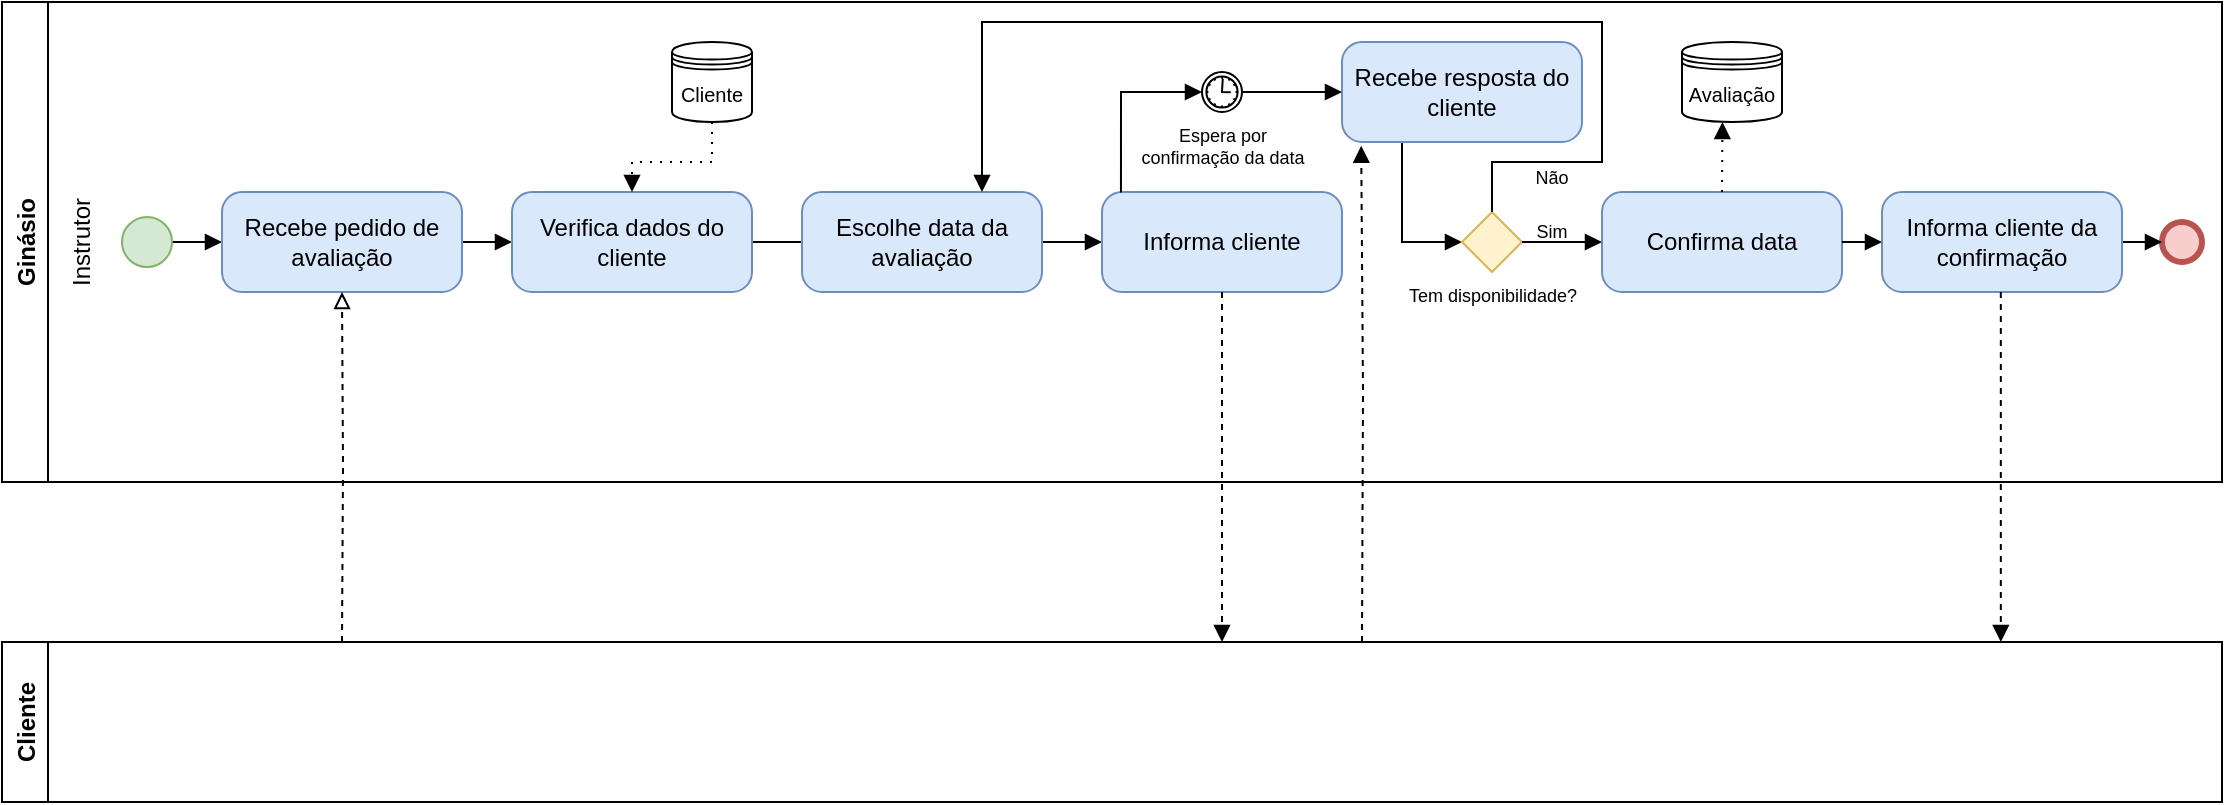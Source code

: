 <mxfile version="20.3.0" type="device"><diagram id="R2lEEEUBdFMjLlhIrx00" name="Page-1"><mxGraphModel dx="1153" dy="712" grid="1" gridSize="10" guides="1" tooltips="1" connect="1" arrows="1" fold="1" page="1" pageScale="1" pageWidth="850" pageHeight="1100" math="0" shadow="0" extFonts="Permanent Marker^https://fonts.googleapis.com/css?family=Permanent+Marker"><root><mxCell id="0"/><mxCell id="1" parent="0"/><mxCell id="FbWQHcf3tOXW2yUhKQ6o-1" value="Ginásio" style="swimlane;horizontal=0;" vertex="1" parent="1"><mxGeometry x="10" y="200" width="1110" height="240" as="geometry"/></mxCell><mxCell id="FbWQHcf3tOXW2yUhKQ6o-3" value="Instrutor" style="text;html=1;strokeColor=none;fillColor=none;align=center;verticalAlign=middle;whiteSpace=wrap;rounded=0;rotation=-90;" vertex="1" parent="FbWQHcf3tOXW2yUhKQ6o-1"><mxGeometry x="10" y="105" width="60" height="30" as="geometry"/></mxCell><mxCell id="FbWQHcf3tOXW2yUhKQ6o-8" style="edgeStyle=orthogonalEdgeStyle;rounded=0;orthogonalLoop=1;jettySize=auto;html=1;entryX=0;entryY=0.5;entryDx=0;entryDy=0;entryPerimeter=0;endArrow=block;endFill=1;" edge="1" parent="FbWQHcf3tOXW2yUhKQ6o-1" source="FbWQHcf3tOXW2yUhKQ6o-5" target="FbWQHcf3tOXW2yUhKQ6o-7"><mxGeometry relative="1" as="geometry"/></mxCell><mxCell id="FbWQHcf3tOXW2yUhKQ6o-5" value="" style="points=[[0.145,0.145,0],[0.5,0,0],[0.855,0.145,0],[1,0.5,0],[0.855,0.855,0],[0.5,1,0],[0.145,0.855,0],[0,0.5,0]];shape=mxgraph.bpmn.event;html=1;verticalLabelPosition=bottom;labelBackgroundColor=#ffffff;verticalAlign=top;align=center;perimeter=ellipsePerimeter;outlineConnect=0;aspect=fixed;outline=standard;symbol=general;fillColor=#d5e8d4;strokeColor=#82b366;" vertex="1" parent="FbWQHcf3tOXW2yUhKQ6o-1"><mxGeometry x="60" y="107.5" width="25" height="25" as="geometry"/></mxCell><mxCell id="FbWQHcf3tOXW2yUhKQ6o-11" style="edgeStyle=orthogonalEdgeStyle;rounded=0;orthogonalLoop=1;jettySize=auto;html=1;exitX=1;exitY=0.5;exitDx=0;exitDy=0;exitPerimeter=0;entryX=0;entryY=0.5;entryDx=0;entryDy=0;entryPerimeter=0;endArrow=block;endFill=1;" edge="1" parent="FbWQHcf3tOXW2yUhKQ6o-1" source="FbWQHcf3tOXW2yUhKQ6o-7" target="FbWQHcf3tOXW2yUhKQ6o-10"><mxGeometry relative="1" as="geometry"/></mxCell><mxCell id="FbWQHcf3tOXW2yUhKQ6o-7" value="Recebe pedido de avaliação" style="points=[[0.25,0,0],[0.5,0,0],[0.75,0,0],[1,0.25,0],[1,0.5,0],[1,0.75,0],[0.75,1,0],[0.5,1,0],[0.25,1,0],[0,0.75,0],[0,0.5,0],[0,0.25,0]];shape=mxgraph.bpmn.task;whiteSpace=wrap;rectStyle=rounded;size=10;taskMarker=abstract;fillColor=#dae8fc;strokeColor=#6c8ebf;" vertex="1" parent="FbWQHcf3tOXW2yUhKQ6o-1"><mxGeometry x="110" y="95" width="120" height="50" as="geometry"/></mxCell><mxCell id="FbWQHcf3tOXW2yUhKQ6o-13" style="edgeStyle=orthogonalEdgeStyle;rounded=0;orthogonalLoop=1;jettySize=auto;html=1;endArrow=block;endFill=1;" edge="1" parent="FbWQHcf3tOXW2yUhKQ6o-1" source="FbWQHcf3tOXW2yUhKQ6o-10"><mxGeometry relative="1" as="geometry"><mxPoint x="470" y="120.0" as="targetPoint"/></mxGeometry></mxCell><mxCell id="FbWQHcf3tOXW2yUhKQ6o-10" value="Verifica dados do cliente" style="points=[[0.25,0,0],[0.5,0,0],[0.75,0,0],[1,0.25,0],[1,0.5,0],[1,0.75,0],[0.75,1,0],[0.5,1,0],[0.25,1,0],[0,0.75,0],[0,0.5,0],[0,0.25,0]];shape=mxgraph.bpmn.task;whiteSpace=wrap;rectStyle=rounded;size=10;taskMarker=abstract;fillColor=#dae8fc;strokeColor=#6c8ebf;" vertex="1" parent="FbWQHcf3tOXW2yUhKQ6o-1"><mxGeometry x="255" y="95" width="120" height="50" as="geometry"/></mxCell><mxCell id="FbWQHcf3tOXW2yUhKQ6o-31" value="" style="group" vertex="1" connectable="0" parent="FbWQHcf3tOXW2yUhKQ6o-1"><mxGeometry x="335" y="20" width="40" height="40" as="geometry"/></mxCell><mxCell id="FbWQHcf3tOXW2yUhKQ6o-23" value="" style="shape=datastore;whiteSpace=wrap;html=1;labelPosition=center;verticalLabelPosition=bottom;align=center;verticalAlign=top;" vertex="1" parent="FbWQHcf3tOXW2yUhKQ6o-31"><mxGeometry width="40" height="40" as="geometry"/></mxCell><mxCell id="FbWQHcf3tOXW2yUhKQ6o-25" value="" style="group" vertex="1" connectable="0" parent="FbWQHcf3tOXW2yUhKQ6o-31"><mxGeometry width="40" height="40" as="geometry"/></mxCell><mxCell id="FbWQHcf3tOXW2yUhKQ6o-24" value="&lt;font style=&quot;font-size: 10px;&quot;&gt;Cliente&lt;/font&gt;" style="text;html=1;strokeColor=none;fillColor=none;align=center;verticalAlign=middle;whiteSpace=wrap;rounded=0;" vertex="1" parent="FbWQHcf3tOXW2yUhKQ6o-25"><mxGeometry x="4" y="20" width="32" height="12" as="geometry"/></mxCell><mxCell id="FbWQHcf3tOXW2yUhKQ6o-32" style="edgeStyle=orthogonalEdgeStyle;rounded=0;orthogonalLoop=1;jettySize=auto;html=1;entryX=0.5;entryY=0;entryDx=0;entryDy=0;entryPerimeter=0;fontSize=10;endArrow=block;endFill=1;dashed=1;dashPattern=1 4;" edge="1" parent="FbWQHcf3tOXW2yUhKQ6o-1" source="FbWQHcf3tOXW2yUhKQ6o-23" target="FbWQHcf3tOXW2yUhKQ6o-10"><mxGeometry relative="1" as="geometry"/></mxCell><mxCell id="FbWQHcf3tOXW2yUhKQ6o-44" style="edgeStyle=orthogonalEdgeStyle;rounded=0;orthogonalLoop=1;jettySize=auto;html=1;exitX=1;exitY=0.5;exitDx=0;exitDy=0;exitPerimeter=0;entryX=0;entryY=0.5;entryDx=0;entryDy=0;entryPerimeter=0;fontSize=9;endArrow=block;endFill=1;" edge="1" parent="FbWQHcf3tOXW2yUhKQ6o-1" source="FbWQHcf3tOXW2yUhKQ6o-33" target="FbWQHcf3tOXW2yUhKQ6o-43"><mxGeometry relative="1" as="geometry"/></mxCell><mxCell id="FbWQHcf3tOXW2yUhKQ6o-33" value="Escolhe data da avaliação" style="points=[[0.25,0,0],[0.5,0,0],[0.75,0,0],[1,0.25,0],[1,0.5,0],[1,0.75,0],[0.75,1,0],[0.5,1,0],[0.25,1,0],[0,0.75,0],[0,0.5,0],[0,0.25,0]];shape=mxgraph.bpmn.task;whiteSpace=wrap;rectStyle=rounded;size=10;taskMarker=abstract;fillColor=#dae8fc;strokeColor=#6c8ebf;" vertex="1" parent="FbWQHcf3tOXW2yUhKQ6o-1"><mxGeometry x="400" y="95" width="120" height="50" as="geometry"/></mxCell><mxCell id="FbWQHcf3tOXW2yUhKQ6o-43" value="Informa cliente" style="points=[[0.25,0,0],[0.5,0,0],[0.75,0,0],[1,0.25,0],[1,0.5,0],[1,0.75,0],[0.75,1,0],[0.5,1,0],[0.25,1,0],[0,0.75,0],[0,0.5,0],[0,0.25,0]];shape=mxgraph.bpmn.task;whiteSpace=wrap;rectStyle=rounded;size=10;taskMarker=abstract;fillColor=#dae8fc;strokeColor=#6c8ebf;" vertex="1" parent="FbWQHcf3tOXW2yUhKQ6o-1"><mxGeometry x="550" y="95" width="120" height="50" as="geometry"/></mxCell><mxCell id="FbWQHcf3tOXW2yUhKQ6o-47" value="Espera por &lt;br&gt;confirmação da data" style="points=[[0.145,0.145,0],[0.5,0,0],[0.855,0.145,0],[1,0.5,0],[0.855,0.855,0],[0.5,1,0],[0.145,0.855,0],[0,0.5,0]];shape=mxgraph.bpmn.event;html=1;verticalLabelPosition=bottom;labelBackgroundColor=#ffffff;verticalAlign=top;align=center;perimeter=ellipsePerimeter;outlineConnect=0;aspect=fixed;outline=standard;symbol=timer;fontSize=9;" vertex="1" parent="FbWQHcf3tOXW2yUhKQ6o-1"><mxGeometry x="600" y="35" width="20" height="20" as="geometry"/></mxCell><mxCell id="FbWQHcf3tOXW2yUhKQ6o-46" style="edgeStyle=orthogonalEdgeStyle;rounded=0;orthogonalLoop=1;jettySize=auto;html=1;fontSize=9;endArrow=block;endFill=1;entryX=0;entryY=0.5;entryDx=0;entryDy=0;entryPerimeter=0;exitX=0.079;exitY=0.006;exitDx=0;exitDy=0;exitPerimeter=0;" edge="1" parent="FbWQHcf3tOXW2yUhKQ6o-1" source="FbWQHcf3tOXW2yUhKQ6o-43" target="FbWQHcf3tOXW2yUhKQ6o-47"><mxGeometry relative="1" as="geometry"><mxPoint x="700" y="120" as="targetPoint"/><mxPoint x="560" y="90" as="sourcePoint"/><Array as="points"><mxPoint x="560" y="45"/></Array></mxGeometry></mxCell><mxCell id="FbWQHcf3tOXW2yUhKQ6o-52" style="edgeStyle=orthogonalEdgeStyle;rounded=0;orthogonalLoop=1;jettySize=auto;html=1;exitX=0.25;exitY=1;exitDx=0;exitDy=0;exitPerimeter=0;entryX=0;entryY=0.5;entryDx=0;entryDy=0;entryPerimeter=0;fontSize=9;endArrow=block;endFill=1;" edge="1" parent="FbWQHcf3tOXW2yUhKQ6o-1" source="FbWQHcf3tOXW2yUhKQ6o-49" target="FbWQHcf3tOXW2yUhKQ6o-51"><mxGeometry relative="1" as="geometry"/></mxCell><mxCell id="FbWQHcf3tOXW2yUhKQ6o-49" value="Recebe resposta do cliente" style="points=[[0.25,0,0],[0.5,0,0],[0.75,0,0],[1,0.25,0],[1,0.5,0],[1,0.75,0],[0.75,1,0],[0.5,1,0],[0.25,1,0],[0,0.75,0],[0,0.5,0],[0,0.25,0]];shape=mxgraph.bpmn.task;whiteSpace=wrap;rectStyle=rounded;size=10;taskMarker=abstract;fillColor=#dae8fc;strokeColor=#6c8ebf;" vertex="1" parent="FbWQHcf3tOXW2yUhKQ6o-1"><mxGeometry x="670" y="20" width="120" height="50" as="geometry"/></mxCell><mxCell id="FbWQHcf3tOXW2yUhKQ6o-48" style="edgeStyle=orthogonalEdgeStyle;rounded=0;orthogonalLoop=1;jettySize=auto;html=1;exitX=1;exitY=0.5;exitDx=0;exitDy=0;exitPerimeter=0;fontSize=9;endArrow=block;endFill=1;entryX=0;entryY=0.5;entryDx=0;entryDy=0;entryPerimeter=0;" edge="1" parent="FbWQHcf3tOXW2yUhKQ6o-1" source="FbWQHcf3tOXW2yUhKQ6o-47" target="FbWQHcf3tOXW2yUhKQ6o-49"><mxGeometry relative="1" as="geometry"><mxPoint x="680" y="120" as="targetPoint"/><Array as="points"><mxPoint x="670" y="45"/></Array></mxGeometry></mxCell><mxCell id="FbWQHcf3tOXW2yUhKQ6o-51" value="Tem disponibilidade?" style="points=[[0.25,0.25,0],[0.5,0,0],[0.75,0.25,0],[1,0.5,0],[0.75,0.75,0],[0.5,1,0],[0.25,0.75,0],[0,0.5,0]];shape=mxgraph.bpmn.gateway2;html=1;verticalLabelPosition=bottom;labelBackgroundColor=#ffffff;verticalAlign=top;align=center;perimeter=rhombusPerimeter;outlineConnect=0;outline=none;symbol=none;fontSize=9;fillColor=#fff2cc;strokeColor=#d6b656;" vertex="1" parent="FbWQHcf3tOXW2yUhKQ6o-1"><mxGeometry x="730" y="105" width="30" height="30" as="geometry"/></mxCell><mxCell id="FbWQHcf3tOXW2yUhKQ6o-53" style="edgeStyle=orthogonalEdgeStyle;rounded=0;orthogonalLoop=1;jettySize=auto;html=1;exitX=0.5;exitY=0;exitDx=0;exitDy=0;exitPerimeter=0;fontSize=9;endArrow=block;endFill=1;entryX=0.75;entryY=0;entryDx=0;entryDy=0;entryPerimeter=0;" edge="1" parent="FbWQHcf3tOXW2yUhKQ6o-1" source="FbWQHcf3tOXW2yUhKQ6o-51" target="FbWQHcf3tOXW2yUhKQ6o-33"><mxGeometry relative="1" as="geometry"><mxPoint x="820.0" y="40" as="targetPoint"/><Array as="points"><mxPoint x="745" y="80"/><mxPoint x="800" y="80"/><mxPoint x="800" y="10"/><mxPoint x="490" y="10"/></Array></mxGeometry></mxCell><mxCell id="FbWQHcf3tOXW2yUhKQ6o-55" value="Não" style="text;html=1;strokeColor=none;fillColor=none;align=center;verticalAlign=middle;whiteSpace=wrap;rounded=0;fontSize=9;" vertex="1" parent="FbWQHcf3tOXW2yUhKQ6o-1"><mxGeometry x="760" y="80" width="30" height="15" as="geometry"/></mxCell><mxCell id="FbWQHcf3tOXW2yUhKQ6o-56" value="Sim" style="text;html=1;strokeColor=none;fillColor=none;align=center;verticalAlign=middle;whiteSpace=wrap;rounded=0;fontSize=9;" vertex="1" parent="FbWQHcf3tOXW2yUhKQ6o-1"><mxGeometry x="760" y="107.5" width="30" height="15" as="geometry"/></mxCell><mxCell id="FbWQHcf3tOXW2yUhKQ6o-57" value="Confirma data" style="points=[[0.25,0,0],[0.5,0,0],[0.75,0,0],[1,0.25,0],[1,0.5,0],[1,0.75,0],[0.75,1,0],[0.5,1,0],[0.25,1,0],[0,0.75,0],[0,0.5,0],[0,0.25,0]];shape=mxgraph.bpmn.task;whiteSpace=wrap;rectStyle=rounded;size=10;taskMarker=abstract;fillColor=#dae8fc;strokeColor=#6c8ebf;" vertex="1" parent="FbWQHcf3tOXW2yUhKQ6o-1"><mxGeometry x="800" y="95" width="120" height="50" as="geometry"/></mxCell><mxCell id="FbWQHcf3tOXW2yUhKQ6o-59" value="" style="points=[[0.145,0.145,0],[0.5,0,0],[0.855,0.145,0],[1,0.5,0],[0.855,0.855,0],[0.5,1,0],[0.145,0.855,0],[0,0.5,0]];shape=mxgraph.bpmn.event;html=1;verticalLabelPosition=bottom;labelBackgroundColor=#ffffff;verticalAlign=top;align=center;perimeter=ellipsePerimeter;outlineConnect=0;aspect=fixed;outline=end;symbol=terminate2;fontSize=9;fillColor=#f8cecc;strokeColor=#b85450;" vertex="1" parent="FbWQHcf3tOXW2yUhKQ6o-1"><mxGeometry x="1080" y="110" width="20" height="20" as="geometry"/></mxCell><mxCell id="FbWQHcf3tOXW2yUhKQ6o-9" style="edgeStyle=orthogonalEdgeStyle;rounded=0;orthogonalLoop=1;jettySize=auto;html=1;entryX=0.5;entryY=1;entryDx=0;entryDy=0;entryPerimeter=0;dashed=1;endArrow=block;endFill=0;" edge="1" parent="1" target="FbWQHcf3tOXW2yUhKQ6o-7"><mxGeometry relative="1" as="geometry"><mxPoint x="180" y="520" as="sourcePoint"/></mxGeometry></mxCell><mxCell id="FbWQHcf3tOXW2yUhKQ6o-2" value="Cliente" style="swimlane;horizontal=0;" vertex="1" parent="1"><mxGeometry x="10" y="520" width="1110" height="80" as="geometry"/></mxCell><mxCell id="FbWQHcf3tOXW2yUhKQ6o-45" style="edgeStyle=orthogonalEdgeStyle;rounded=0;orthogonalLoop=1;jettySize=auto;html=1;exitX=0.5;exitY=1;exitDx=0;exitDy=0;exitPerimeter=0;fontSize=9;endArrow=block;endFill=1;dashed=1;" edge="1" parent="1" source="FbWQHcf3tOXW2yUhKQ6o-43"><mxGeometry relative="1" as="geometry"><mxPoint x="620" y="520" as="targetPoint"/></mxGeometry></mxCell><mxCell id="FbWQHcf3tOXW2yUhKQ6o-50" style="edgeStyle=orthogonalEdgeStyle;rounded=0;orthogonalLoop=1;jettySize=auto;html=1;fontSize=9;endArrow=block;endFill=1;dashed=1;entryX=0.08;entryY=1.038;entryDx=0;entryDy=0;entryPerimeter=0;" edge="1" parent="1" target="FbWQHcf3tOXW2yUhKQ6o-49"><mxGeometry relative="1" as="geometry"><mxPoint x="630" y="530" as="targetPoint"/><mxPoint x="690" y="520" as="sourcePoint"/></mxGeometry></mxCell><mxCell id="FbWQHcf3tOXW2yUhKQ6o-54" style="edgeStyle=orthogonalEdgeStyle;rounded=0;orthogonalLoop=1;jettySize=auto;html=1;exitX=1;exitY=0.5;exitDx=0;exitDy=0;exitPerimeter=0;fontSize=9;endArrow=block;endFill=1;" edge="1" parent="1" source="FbWQHcf3tOXW2yUhKQ6o-51"><mxGeometry relative="1" as="geometry"><mxPoint x="810" y="320" as="targetPoint"/></mxGeometry></mxCell><mxCell id="FbWQHcf3tOXW2yUhKQ6o-61" style="edgeStyle=orthogonalEdgeStyle;rounded=0;orthogonalLoop=1;jettySize=auto;html=1;exitX=1;exitY=0.5;exitDx=0;exitDy=0;exitPerimeter=0;entryX=0;entryY=0.5;entryDx=0;entryDy=0;entryPerimeter=0;fontSize=9;endArrow=block;endFill=1;" edge="1" parent="1" source="FbWQHcf3tOXW2yUhKQ6o-58" target="FbWQHcf3tOXW2yUhKQ6o-59"><mxGeometry relative="1" as="geometry"/></mxCell><mxCell id="FbWQHcf3tOXW2yUhKQ6o-58" value="Informa cliente da confirmação" style="points=[[0.25,0,0],[0.5,0,0],[0.75,0,0],[1,0.25,0],[1,0.5,0],[1,0.75,0],[0.75,1,0],[0.5,1,0],[0.25,1,0],[0,0.75,0],[0,0.5,0],[0,0.25,0]];shape=mxgraph.bpmn.task;whiteSpace=wrap;rectStyle=rounded;size=10;taskMarker=abstract;fillColor=#dae8fc;strokeColor=#6c8ebf;" vertex="1" parent="1"><mxGeometry x="950" y="295" width="120" height="50" as="geometry"/></mxCell><mxCell id="FbWQHcf3tOXW2yUhKQ6o-60" style="edgeStyle=orthogonalEdgeStyle;rounded=0;orthogonalLoop=1;jettySize=auto;html=1;exitX=1;exitY=0.5;exitDx=0;exitDy=0;exitPerimeter=0;entryX=0;entryY=0.5;entryDx=0;entryDy=0;entryPerimeter=0;fontSize=9;endArrow=block;endFill=1;" edge="1" parent="1" source="FbWQHcf3tOXW2yUhKQ6o-57" target="FbWQHcf3tOXW2yUhKQ6o-58"><mxGeometry relative="1" as="geometry"/></mxCell><mxCell id="FbWQHcf3tOXW2yUhKQ6o-62" style="edgeStyle=orthogonalEdgeStyle;rounded=0;orthogonalLoop=1;jettySize=auto;html=1;exitX=0.5;exitY=1;exitDx=0;exitDy=0;exitPerimeter=0;fontSize=9;endArrow=block;endFill=1;dashed=1;" edge="1" parent="1"><mxGeometry relative="1" as="geometry"><mxPoint x="1009.41" y="520.0" as="targetPoint"/><mxPoint x="1009.41" y="345" as="sourcePoint"/></mxGeometry></mxCell><mxCell id="FbWQHcf3tOXW2yUhKQ6o-63" value="" style="group" vertex="1" connectable="0" parent="1"><mxGeometry x="850" y="220" width="50" height="40" as="geometry"/></mxCell><mxCell id="FbWQHcf3tOXW2yUhKQ6o-64" value="" style="shape=datastore;whiteSpace=wrap;html=1;labelPosition=center;verticalLabelPosition=bottom;align=center;verticalAlign=top;" vertex="1" parent="FbWQHcf3tOXW2yUhKQ6o-63"><mxGeometry width="50" height="40" as="geometry"/></mxCell><mxCell id="FbWQHcf3tOXW2yUhKQ6o-65" value="" style="group" vertex="1" connectable="0" parent="FbWQHcf3tOXW2yUhKQ6o-63"><mxGeometry width="50" height="40" as="geometry"/></mxCell><mxCell id="FbWQHcf3tOXW2yUhKQ6o-66" value="&lt;font size=&quot;1&quot;&gt;Avaliação&lt;/font&gt;" style="text;html=1;strokeColor=none;fillColor=none;align=center;verticalAlign=middle;whiteSpace=wrap;rounded=0;" vertex="1" parent="FbWQHcf3tOXW2yUhKQ6o-65"><mxGeometry x="5" y="20" width="40" height="12" as="geometry"/></mxCell><mxCell id="FbWQHcf3tOXW2yUhKQ6o-67" style="edgeStyle=orthogonalEdgeStyle;rounded=0;orthogonalLoop=1;jettySize=auto;html=1;exitX=0.5;exitY=0;exitDx=0;exitDy=0;exitPerimeter=0;fontSize=9;endArrow=block;endFill=1;dashed=1;dashPattern=1 4;" edge="1" parent="1" source="FbWQHcf3tOXW2yUhKQ6o-57"><mxGeometry relative="1" as="geometry"><mxPoint x="870.222" y="260" as="targetPoint"/></mxGeometry></mxCell></root></mxGraphModel></diagram></mxfile>
